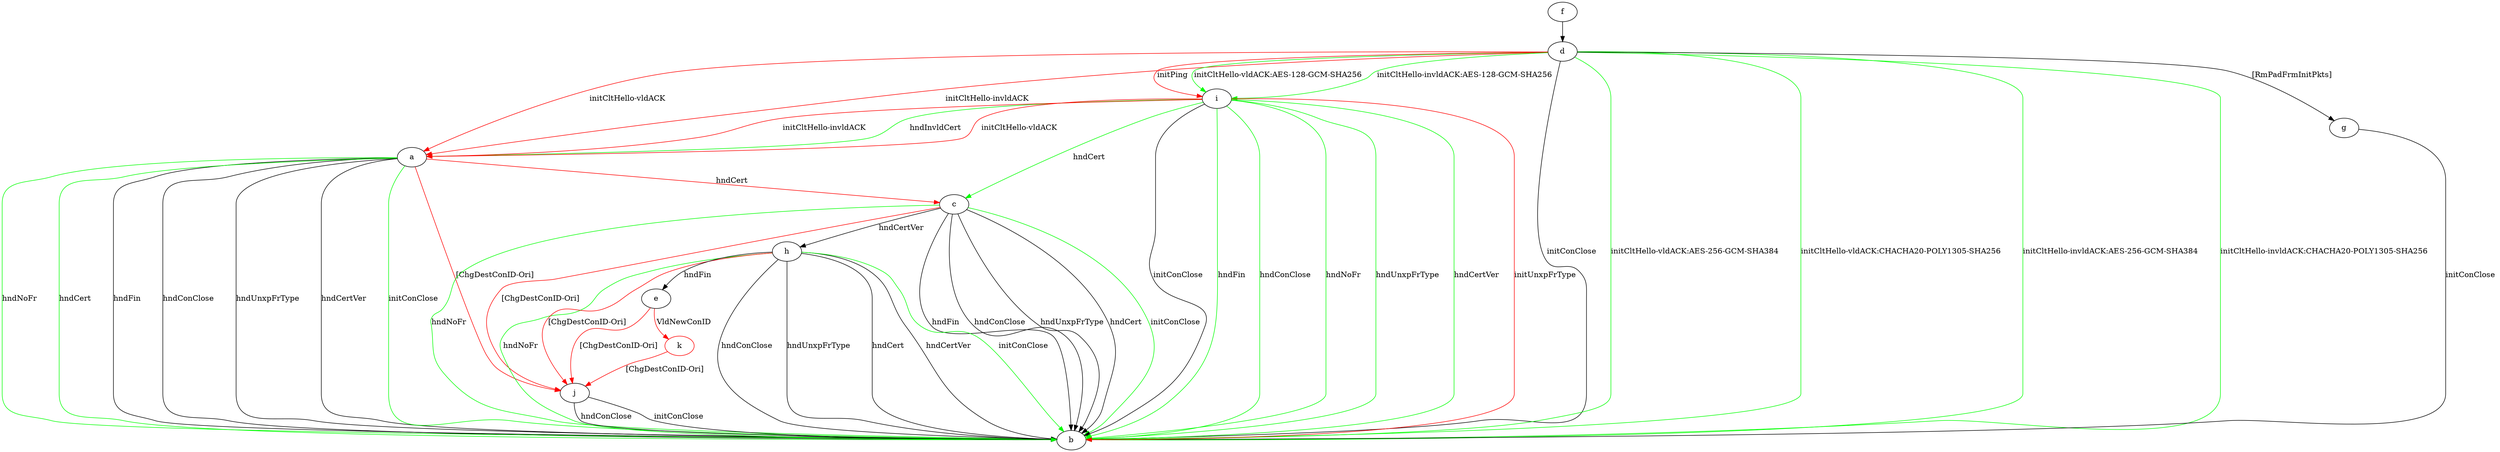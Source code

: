 digraph "" {
	a -> b	[key=0,
		label="hndFin "];
	a -> b	[key=1,
		label="hndConClose "];
	a -> b	[key=2,
		label="hndUnxpFrType "];
	a -> b	[key=3,
		label="hndCertVer "];
	a -> b	[key=4,
		color=green,
		label="initConClose "];
	a -> b	[key=5,
		color=green,
		label="hndNoFr "];
	a -> b	[key=6,
		color=green,
		label="hndCert "];
	a -> c	[key=0,
		color=red,
		label="hndCert "];
	a -> j	[key=0,
		color=red,
		label="[ChgDestConID-Ori] "];
	c -> b	[key=0,
		label="hndFin "];
	c -> b	[key=1,
		label="hndConClose "];
	c -> b	[key=2,
		label="hndUnxpFrType "];
	c -> b	[key=3,
		label="hndCert "];
	c -> b	[key=4,
		color=green,
		label="initConClose "];
	c -> b	[key=5,
		color=green,
		label="hndNoFr "];
	c -> h	[key=0,
		label="hndCertVer "];
	c -> j	[key=0,
		color=red,
		label="[ChgDestConID-Ori] "];
	d -> a	[key=0,
		color=red,
		label="initCltHello-vldACK "];
	d -> a	[key=1,
		color=red,
		label="initCltHello-invldACK "];
	d -> b	[key=0,
		label="initConClose "];
	d -> b	[key=1,
		color=green,
		label="initCltHello-vldACK:AES-256-GCM-SHA384 "];
	d -> b	[key=2,
		color=green,
		label="initCltHello-vldACK:CHACHA20-POLY1305-SHA256 "];
	d -> b	[key=3,
		color=green,
		label="initCltHello-invldACK:AES-256-GCM-SHA384 "];
	d -> b	[key=4,
		color=green,
		label="initCltHello-invldACK:CHACHA20-POLY1305-SHA256 "];
	d -> g	[key=0,
		label="[RmPadFrmInitPkts] "];
	d -> i	[key=0,
		color=green,
		label="initCltHello-vldACK:AES-128-GCM-SHA256 "];
	d -> i	[key=1,
		color=green,
		label="initCltHello-invldACK:AES-128-GCM-SHA256 "];
	d -> i	[key=2,
		color=red,
		label="initPing "];
	e -> j	[key=0,
		color=red,
		label="[ChgDestConID-Ori] "];
	k	[color=red];
	e -> k	[key=0,
		color=red,
		label="VldNewConID "];
	f -> d	[key=0];
	g -> b	[key=0,
		label="initConClose "];
	h -> b	[key=0,
		label="hndConClose "];
	h -> b	[key=1,
		label="hndUnxpFrType "];
	h -> b	[key=2,
		label="hndCert "];
	h -> b	[key=3,
		label="hndCertVer "];
	h -> b	[key=4,
		color=green,
		label="initConClose "];
	h -> b	[key=5,
		color=green,
		label="hndNoFr "];
	h -> e	[key=0,
		label="hndFin "];
	h -> j	[key=0,
		color=red,
		label="[ChgDestConID-Ori] "];
	i -> a	[key=0,
		color=green,
		label="hndInvldCert "];
	i -> a	[key=1,
		color=red,
		label="initCltHello-vldACK "];
	i -> a	[key=2,
		color=red,
		label="initCltHello-invldACK "];
	i -> b	[key=0,
		label="initConClose "];
	i -> b	[key=1,
		color=green,
		label="hndFin "];
	i -> b	[key=2,
		color=green,
		label="hndConClose "];
	i -> b	[key=3,
		color=green,
		label="hndNoFr "];
	i -> b	[key=4,
		color=green,
		label="hndUnxpFrType "];
	i -> b	[key=5,
		color=green,
		label="hndCertVer "];
	i -> b	[key=6,
		color=red,
		label="initUnxpFrType "];
	i -> c	[key=0,
		color=green,
		label="hndCert "];
	j -> b	[key=0,
		label="initConClose "];
	j -> b	[key=1,
		label="hndConClose "];
	k -> j	[key=0,
		color=red,
		label="[ChgDestConID-Ori] "];
}

